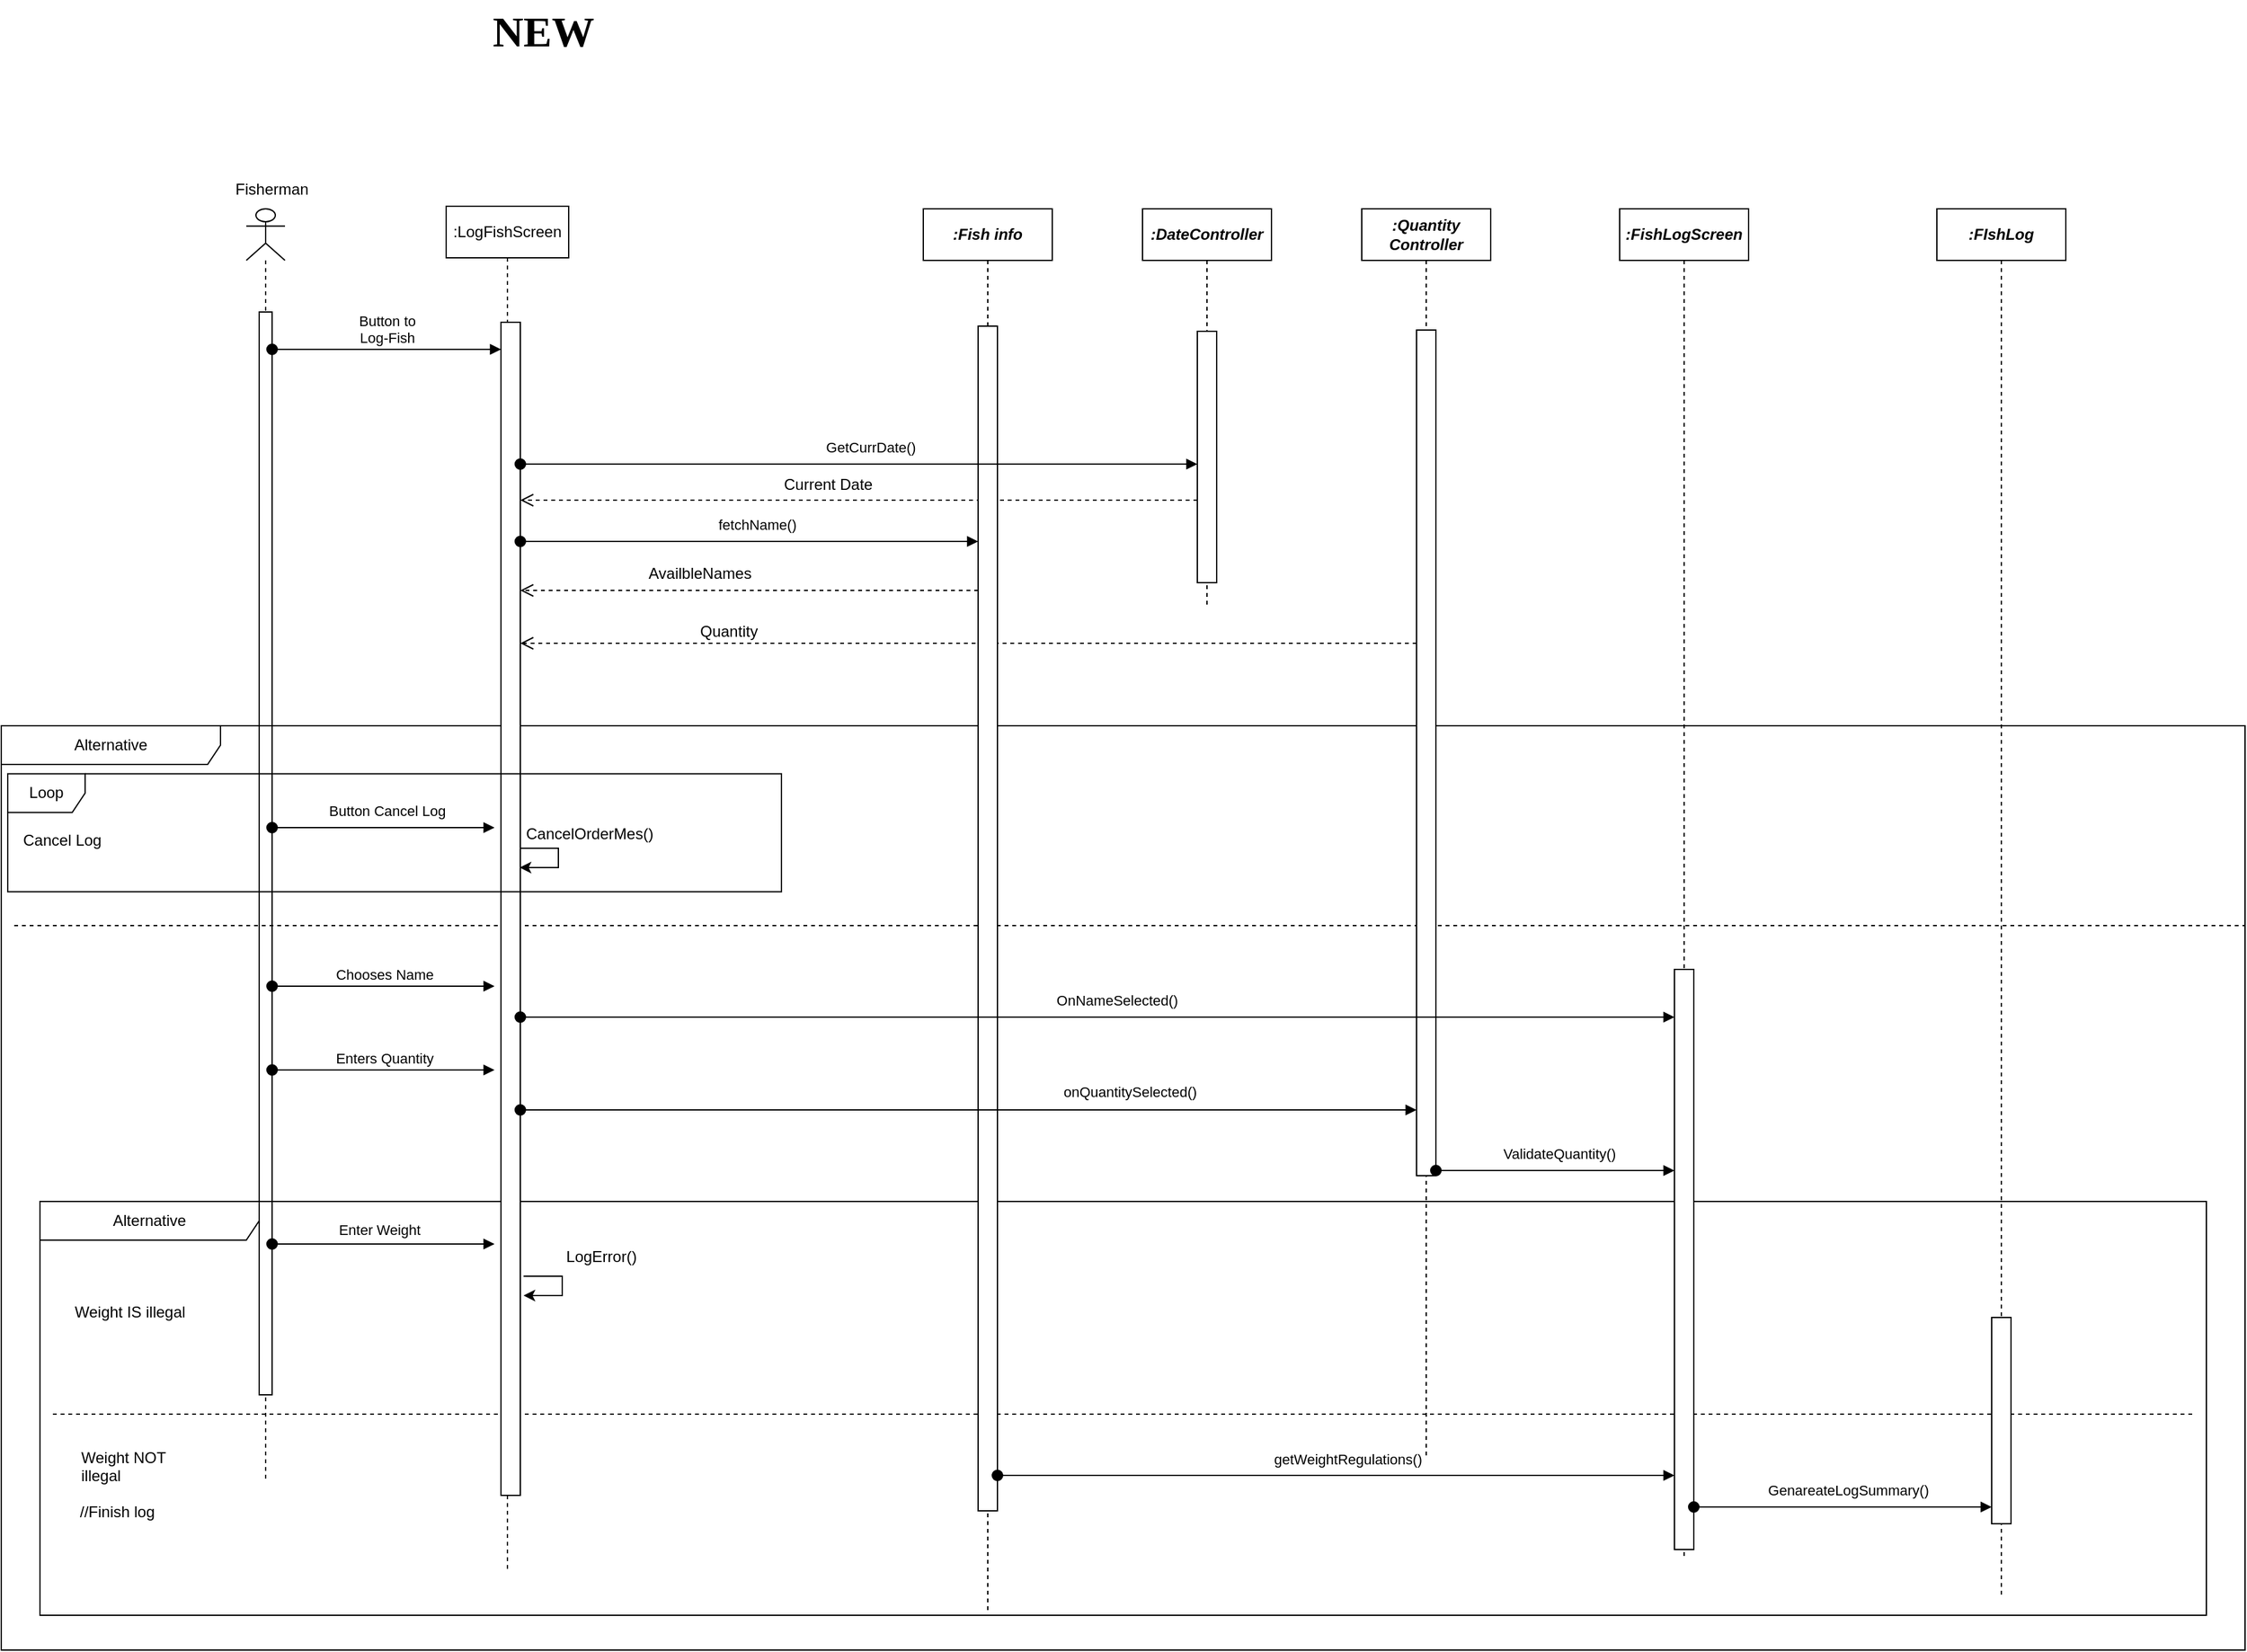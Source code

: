 <mxfile version="27.1.1">
  <diagram name="Page-1" id="4Bkk2IevNBSYOdClPp3w">
    <mxGraphModel dx="1464" dy="-1129" grid="1" gridSize="10" guides="1" tooltips="1" connect="1" arrows="1" fold="1" page="1" pageScale="1" pageWidth="850" pageHeight="1100" math="0" shadow="0">
      <root>
        <mxCell id="0" />
        <mxCell id="1" parent="0" />
        <mxCell id="mIEoRNTDmVfZuIxBWY_F-1" value="" style="shape=umlLifeline;perimeter=lifelinePerimeter;whiteSpace=wrap;html=1;container=1;dropTarget=0;collapsible=0;recursiveResize=0;outlineConnect=0;portConstraint=eastwest;newEdgeStyle={&quot;curved&quot;:0,&quot;rounded&quot;:0};participant=umlActor;" vertex="1" parent="1">
          <mxGeometry x="1860" y="2582" width="30" height="988" as="geometry" />
        </mxCell>
        <mxCell id="mIEoRNTDmVfZuIxBWY_F-2" value="" style="html=1;points=[[0,0,0,0,5],[0,1,0,0,-5],[1,0,0,0,5],[1,1,0,0,-5]];perimeter=orthogonalPerimeter;outlineConnect=0;targetShapes=umlLifeline;portConstraint=eastwest;newEdgeStyle={&quot;curved&quot;:0,&quot;rounded&quot;:0};" vertex="1" parent="mIEoRNTDmVfZuIxBWY_F-1">
          <mxGeometry x="10" y="80" width="10" height="840" as="geometry" />
        </mxCell>
        <mxCell id="mIEoRNTDmVfZuIxBWY_F-3" value="Fisherman" style="text;html=1;align=center;verticalAlign=middle;whiteSpace=wrap;rounded=0;" vertex="1" parent="1">
          <mxGeometry x="1850" y="2552" width="60" height="30" as="geometry" />
        </mxCell>
        <mxCell id="mIEoRNTDmVfZuIxBWY_F-4" value="" style="html=1;verticalAlign=bottom;endArrow=open;dashed=1;endSize=8;curved=0;rounded=0;" edge="1" parent="1" target="mIEoRNTDmVfZuIxBWY_F-27">
          <mxGeometry x="0.495" relative="1" as="geometry">
            <mxPoint x="2597.5" y="2808.0" as="sourcePoint" />
            <mxPoint x="2067.5" y="2808.0" as="targetPoint" />
            <mxPoint as="offset" />
          </mxGeometry>
        </mxCell>
        <mxCell id="mIEoRNTDmVfZuIxBWY_F-5" value="" style="html=1;verticalAlign=bottom;endArrow=open;dashed=1;endSize=8;curved=0;rounded=0;" edge="1" parent="1">
          <mxGeometry x="0.495" relative="1" as="geometry">
            <mxPoint x="2427.5" y="2878" as="sourcePoint" />
            <mxPoint x="2072.5" y="2878" as="targetPoint" />
            <mxPoint as="offset" />
          </mxGeometry>
        </mxCell>
        <mxCell id="mIEoRNTDmVfZuIxBWY_F-6" value="" style="html=1;verticalAlign=bottom;endArrow=open;dashed=1;endSize=8;curved=0;rounded=0;" edge="1" parent="1">
          <mxGeometry x="0.495" relative="1" as="geometry">
            <mxPoint x="2767.5" y="2919" as="sourcePoint" />
            <mxPoint x="2072.5" y="2919" as="targetPoint" />
            <mxPoint as="offset" />
          </mxGeometry>
        </mxCell>
        <mxCell id="mIEoRNTDmVfZuIxBWY_F-7" value="Current Date" style="text;whiteSpace=wrap;html=1;" vertex="1" parent="1">
          <mxGeometry x="2275" y="2782" width="80" height="20" as="geometry" />
        </mxCell>
        <mxCell id="mIEoRNTDmVfZuIxBWY_F-8" value="AvailbleNames" style="text;whiteSpace=wrap;html=1;" vertex="1" parent="1">
          <mxGeometry x="2170" y="2851" width="80" height="30" as="geometry" />
        </mxCell>
        <mxCell id="mIEoRNTDmVfZuIxBWY_F-9" value="Quantity" style="text;whiteSpace=wrap;html=1;" vertex="1" parent="1">
          <mxGeometry x="2210" y="2896" width="85" height="25" as="geometry" />
        </mxCell>
        <mxCell id="mIEoRNTDmVfZuIxBWY_F-10" value="Chooses Name" style="html=1;verticalAlign=bottom;startArrow=oval;startFill=1;endArrow=block;startSize=8;curved=0;rounded=0;" edge="1" parent="1">
          <mxGeometry width="60" relative="1" as="geometry">
            <mxPoint x="1880" y="3185" as="sourcePoint" />
            <mxPoint x="2052.5" y="3185" as="targetPoint" />
          </mxGeometry>
        </mxCell>
        <mxCell id="mIEoRNTDmVfZuIxBWY_F-11" value="Enters Quantity" style="html=1;verticalAlign=bottom;startArrow=oval;startFill=1;endArrow=block;startSize=8;curved=0;rounded=0;" edge="1" parent="1">
          <mxGeometry width="60" relative="1" as="geometry">
            <mxPoint x="1880" y="3250" as="sourcePoint" />
            <mxPoint x="2052.5" y="3250" as="targetPoint" />
          </mxGeometry>
        </mxCell>
        <mxCell id="mIEoRNTDmVfZuIxBWY_F-12" value="Enter Weight" style="html=1;verticalAlign=bottom;startArrow=oval;startFill=1;endArrow=block;startSize=8;curved=0;rounded=0;" edge="1" parent="1">
          <mxGeometry x="-0.045" y="2" width="60" relative="1" as="geometry">
            <mxPoint x="1880" y="3385" as="sourcePoint" />
            <mxPoint x="2052.5" y="3385" as="targetPoint" />
            <mxPoint as="offset" />
          </mxGeometry>
        </mxCell>
        <mxCell id="mIEoRNTDmVfZuIxBWY_F-13" value="Alternative" style="shape=umlFrame;whiteSpace=wrap;html=1;pointerEvents=0;recursiveResize=0;container=1;collapsible=0;width=170;" vertex="1" parent="1">
          <mxGeometry x="1670" y="2983" width="1740" height="717" as="geometry" />
        </mxCell>
        <mxCell id="mIEoRNTDmVfZuIxBWY_F-14" value="Cancel Log" style="text;html=1;" vertex="1" parent="mIEoRNTDmVfZuIxBWY_F-13">
          <mxGeometry width="100" height="20" relative="1" as="geometry">
            <mxPoint x="15" y="75" as="offset" />
          </mxGeometry>
        </mxCell>
        <mxCell id="mIEoRNTDmVfZuIxBWY_F-15" value="CancelOrderMes()" style="text;whiteSpace=wrap;html=1;" vertex="1" parent="mIEoRNTDmVfZuIxBWY_F-13">
          <mxGeometry x="405" y="70" width="90" height="20" as="geometry" />
        </mxCell>
        <mxCell id="mIEoRNTDmVfZuIxBWY_F-16" value="Alternative" style="shape=umlFrame;whiteSpace=wrap;html=1;pointerEvents=0;recursiveResize=0;container=1;collapsible=0;width=170;" vertex="1" parent="mIEoRNTDmVfZuIxBWY_F-13">
          <mxGeometry x="30" y="369" width="1680" height="321" as="geometry" />
        </mxCell>
        <mxCell id="mIEoRNTDmVfZuIxBWY_F-17" value="Weight IS illegal" style="text;html=1;" vertex="1" parent="mIEoRNTDmVfZuIxBWY_F-16">
          <mxGeometry width="100" height="20" relative="1" as="geometry">
            <mxPoint x="25" y="72" as="offset" />
          </mxGeometry>
        </mxCell>
        <mxCell id="mIEoRNTDmVfZuIxBWY_F-18" value="Weight NOT&lt;br&gt;illegal" style="line;strokeWidth=1;dashed=1;labelPosition=center;verticalLabelPosition=bottom;align=left;verticalAlign=top;spacingLeft=20;spacingTop=15;html=1;whiteSpace=wrap;" vertex="1" parent="mIEoRNTDmVfZuIxBWY_F-16">
          <mxGeometry x="10" y="160" width="1660" height="10" as="geometry" />
        </mxCell>
        <mxCell id="mIEoRNTDmVfZuIxBWY_F-19" value="&lt;br&gt;//Finish log" style="text;html=1;align=center;verticalAlign=middle;whiteSpace=wrap;rounded=0;" vertex="1" parent="mIEoRNTDmVfZuIxBWY_F-16">
          <mxGeometry x="25" y="218" width="70" height="30" as="geometry" />
        </mxCell>
        <mxCell id="mIEoRNTDmVfZuIxBWY_F-20" value="LogError()" style="text;html=1;align=center;verticalAlign=middle;resizable=0;points=[];autosize=1;strokeColor=none;fillColor=none;" vertex="1" parent="mIEoRNTDmVfZuIxBWY_F-16">
          <mxGeometry x="395" y="28" width="80" height="30" as="geometry" />
        </mxCell>
        <mxCell id="mIEoRNTDmVfZuIxBWY_F-21" style="edgeStyle=orthogonalEdgeStyle;rounded=0;orthogonalLoop=1;jettySize=auto;html=1;curved=0;" edge="1" parent="mIEoRNTDmVfZuIxBWY_F-13">
          <mxGeometry relative="1" as="geometry">
            <mxPoint x="402" y="95" as="sourcePoint" />
            <mxPoint x="402" y="110" as="targetPoint" />
            <Array as="points">
              <mxPoint x="432" y="95" />
              <mxPoint x="432" y="110" />
            </Array>
          </mxGeometry>
        </mxCell>
        <mxCell id="mIEoRNTDmVfZuIxBWY_F-22" value="" style="line;strokeWidth=1;dashed=1;labelPosition=center;verticalLabelPosition=bottom;align=left;verticalAlign=top;spacingLeft=20;spacingTop=15;html=1;whiteSpace=wrap;" vertex="1" parent="mIEoRNTDmVfZuIxBWY_F-13">
          <mxGeometry x="10" y="150" width="1730" height="10" as="geometry" />
        </mxCell>
        <mxCell id="mIEoRNTDmVfZuIxBWY_F-23" style="edgeStyle=orthogonalEdgeStyle;rounded=0;orthogonalLoop=1;jettySize=auto;html=1;curved=0;" edge="1" parent="mIEoRNTDmVfZuIxBWY_F-13">
          <mxGeometry relative="1" as="geometry">
            <mxPoint x="405" y="427" as="sourcePoint" />
            <mxPoint x="405" y="442" as="targetPoint" />
            <Array as="points">
              <mxPoint x="435" y="427" />
              <mxPoint x="435" y="442" />
            </Array>
          </mxGeometry>
        </mxCell>
        <mxCell id="mIEoRNTDmVfZuIxBWY_F-24" value="&lt;b&gt;&lt;i&gt;:FIshLog&lt;/i&gt;&lt;/b&gt;" style="shape=umlLifeline;perimeter=lifelinePerimeter;whiteSpace=wrap;html=1;container=1;dropTarget=0;collapsible=0;recursiveResize=0;outlineConnect=0;portConstraint=eastwest;newEdgeStyle={&quot;curved&quot;:0,&quot;rounded&quot;:0};" vertex="1" parent="1">
          <mxGeometry x="3171" y="2582" width="100" height="1078" as="geometry" />
        </mxCell>
        <mxCell id="mIEoRNTDmVfZuIxBWY_F-25" value="" style="html=1;points=[[0,0,0,0,5],[0,1,0,0,-5],[1,0,0,0,5],[1,1,0,0,-5]];perimeter=orthogonalPerimeter;outlineConnect=0;targetShapes=umlLifeline;portConstraint=eastwest;newEdgeStyle={&quot;curved&quot;:0,&quot;rounded&quot;:0};" vertex="1" parent="mIEoRNTDmVfZuIxBWY_F-24">
          <mxGeometry x="42.5" y="860" width="15" height="160" as="geometry" />
        </mxCell>
        <mxCell id="mIEoRNTDmVfZuIxBWY_F-26" value=":LogFishScreen" style="shape=umlLifeline;perimeter=lifelinePerimeter;whiteSpace=wrap;html=1;container=1;dropTarget=0;collapsible=0;recursiveResize=0;outlineConnect=0;portConstraint=eastwest;newEdgeStyle={&quot;curved&quot;:0,&quot;rounded&quot;:0};" vertex="1" parent="1">
          <mxGeometry x="2015" y="2580" width="95" height="1060" as="geometry" />
        </mxCell>
        <mxCell id="mIEoRNTDmVfZuIxBWY_F-27" value="" style="html=1;points=[[0,0,0,0,5],[0,1,0,0,-5],[1,0,0,0,5],[1,1,0,0,-5]];perimeter=orthogonalPerimeter;outlineConnect=0;targetShapes=umlLifeline;portConstraint=eastwest;newEdgeStyle={&quot;curved&quot;:0,&quot;rounded&quot;:0};" vertex="1" parent="mIEoRNTDmVfZuIxBWY_F-26">
          <mxGeometry x="42.5" y="90" width="15" height="910" as="geometry" />
        </mxCell>
        <mxCell id="mIEoRNTDmVfZuIxBWY_F-28" value="&lt;b&gt;&lt;font style=&quot;font-size: 33px;&quot; face=&quot;Verdana&quot;&gt;NEW&lt;/font&gt;&lt;/b&gt;" style="text;html=1;align=center;verticalAlign=middle;resizable=0;points=[];autosize=1;strokeColor=none;fillColor=none;" vertex="1" parent="1">
          <mxGeometry x="2035" y="2420" width="110" height="50" as="geometry" />
        </mxCell>
        <mxCell id="mIEoRNTDmVfZuIxBWY_F-29" value="Button Cancel Log" style="html=1;verticalAlign=bottom;startArrow=oval;startFill=1;endArrow=block;startSize=8;curved=0;rounded=0;" edge="1" parent="1">
          <mxGeometry x="0.032" y="4" width="60" relative="1" as="geometry">
            <mxPoint x="1880" y="3062" as="sourcePoint" />
            <mxPoint x="2052.5" y="3062" as="targetPoint" />
            <mxPoint as="offset" />
          </mxGeometry>
        </mxCell>
        <mxCell id="mIEoRNTDmVfZuIxBWY_F-30" value="&lt;b&gt;&lt;i&gt;:Quantity&lt;br&gt;Controller&lt;/i&gt;&lt;/b&gt;" style="shape=umlLifeline;perimeter=lifelinePerimeter;whiteSpace=wrap;html=1;container=1;dropTarget=0;collapsible=0;recursiveResize=0;outlineConnect=0;portConstraint=eastwest;newEdgeStyle={&quot;curved&quot;:0,&quot;rounded&quot;:0};" vertex="1" parent="1">
          <mxGeometry x="2725" y="2582" width="100" height="968" as="geometry" />
        </mxCell>
        <mxCell id="mIEoRNTDmVfZuIxBWY_F-31" value="" style="html=1;points=[[0,0,0,0,5],[0,1,0,0,-5],[1,0,0,0,5],[1,1,0,0,-5]];perimeter=orthogonalPerimeter;outlineConnect=0;targetShapes=umlLifeline;portConstraint=eastwest;newEdgeStyle={&quot;curved&quot;:0,&quot;rounded&quot;:0};" vertex="1" parent="mIEoRNTDmVfZuIxBWY_F-30">
          <mxGeometry x="42.5" y="94" width="15" height="656" as="geometry" />
        </mxCell>
        <mxCell id="mIEoRNTDmVfZuIxBWY_F-32" value="&lt;b&gt;&lt;i&gt;:DateController&lt;/i&gt;&lt;/b&gt;" style="shape=umlLifeline;perimeter=lifelinePerimeter;whiteSpace=wrap;html=1;container=1;dropTarget=0;collapsible=0;recursiveResize=0;outlineConnect=0;portConstraint=eastwest;newEdgeStyle={&quot;curved&quot;:0,&quot;rounded&quot;:0};" vertex="1" parent="1">
          <mxGeometry x="2555" y="2582" width="100" height="308" as="geometry" />
        </mxCell>
        <mxCell id="mIEoRNTDmVfZuIxBWY_F-33" value="" style="html=1;points=[[0,0,0,0,5],[0,1,0,0,-5],[1,0,0,0,5],[1,1,0,0,-5]];perimeter=orthogonalPerimeter;outlineConnect=0;targetShapes=umlLifeline;portConstraint=eastwest;newEdgeStyle={&quot;curved&quot;:0,&quot;rounded&quot;:0};" vertex="1" parent="mIEoRNTDmVfZuIxBWY_F-32">
          <mxGeometry x="42.5" y="95" width="15" height="195" as="geometry" />
        </mxCell>
        <mxCell id="mIEoRNTDmVfZuIxBWY_F-34" value="&lt;b&gt;&lt;i&gt;:Fish info&lt;/i&gt;&lt;/b&gt;" style="shape=umlLifeline;perimeter=lifelinePerimeter;whiteSpace=wrap;html=1;container=1;dropTarget=0;collapsible=0;recursiveResize=0;outlineConnect=0;portConstraint=eastwest;newEdgeStyle={&quot;curved&quot;:0,&quot;rounded&quot;:0};" vertex="1" parent="1">
          <mxGeometry x="2385" y="2582" width="100" height="1088" as="geometry" />
        </mxCell>
        <mxCell id="mIEoRNTDmVfZuIxBWY_F-35" value="" style="html=1;points=[[0,0,0,0,5],[0,1,0,0,-5],[1,0,0,0,5],[1,1,0,0,-5]];perimeter=orthogonalPerimeter;outlineConnect=0;targetShapes=umlLifeline;portConstraint=eastwest;newEdgeStyle={&quot;curved&quot;:0,&quot;rounded&quot;:0};" vertex="1" parent="mIEoRNTDmVfZuIxBWY_F-34">
          <mxGeometry x="42.5" y="91" width="15" height="919" as="geometry" />
        </mxCell>
        <mxCell id="mIEoRNTDmVfZuIxBWY_F-36" value="Loop" style="shape=umlFrame;whiteSpace=wrap;html=1;pointerEvents=0;" vertex="1" parent="1">
          <mxGeometry x="1675" y="3020.25" width="600" height="91.5" as="geometry" />
        </mxCell>
        <mxCell id="mIEoRNTDmVfZuIxBWY_F-37" value="GetCurrDate()" style="html=1;verticalAlign=bottom;startArrow=oval;startFill=1;endArrow=block;startSize=8;curved=0;rounded=0;" edge="1" parent="1" source="mIEoRNTDmVfZuIxBWY_F-27">
          <mxGeometry x="0.032" y="4" width="60" relative="1" as="geometry">
            <mxPoint x="2085" y="2780" as="sourcePoint" />
            <mxPoint x="2597.5" y="2780.0" as="targetPoint" />
            <mxPoint as="offset" />
          </mxGeometry>
        </mxCell>
        <mxCell id="mIEoRNTDmVfZuIxBWY_F-38" value="fetchName()" style="html=1;verticalAlign=bottom;startArrow=oval;startFill=1;endArrow=block;startSize=8;curved=0;rounded=0;" edge="1" parent="1">
          <mxGeometry x="0.032" y="4" width="60" relative="1" as="geometry">
            <mxPoint x="2072.5" y="2840" as="sourcePoint" />
            <mxPoint x="2427.5" y="2840" as="targetPoint" />
            <mxPoint as="offset" />
          </mxGeometry>
        </mxCell>
        <mxCell id="mIEoRNTDmVfZuIxBWY_F-39" value="Button to&lt;br&gt;Log-Fish" style="html=1;verticalAlign=bottom;startArrow=oval;startFill=1;endArrow=block;startSize=8;curved=0;rounded=0;" edge="1" parent="1">
          <mxGeometry width="60" relative="1" as="geometry">
            <mxPoint x="1880" y="2691" as="sourcePoint" />
            <mxPoint x="2057.5" y="2691" as="targetPoint" />
          </mxGeometry>
        </mxCell>
        <mxCell id="mIEoRNTDmVfZuIxBWY_F-40" value="&lt;b&gt;&lt;i&gt;:FishLogScreen&lt;/i&gt;&lt;/b&gt;" style="shape=umlLifeline;perimeter=lifelinePerimeter;whiteSpace=wrap;html=1;container=1;dropTarget=0;collapsible=0;recursiveResize=0;outlineConnect=0;portConstraint=eastwest;newEdgeStyle={&quot;curved&quot;:0,&quot;rounded&quot;:0};" vertex="1" parent="1">
          <mxGeometry x="2925" y="2582" width="100" height="1048" as="geometry" />
        </mxCell>
        <mxCell id="mIEoRNTDmVfZuIxBWY_F-41" value="" style="html=1;points=[[0,0,0,0,5],[0,1,0,0,-5],[1,0,0,0,5],[1,1,0,0,-5]];perimeter=orthogonalPerimeter;outlineConnect=0;targetShapes=umlLifeline;portConstraint=eastwest;newEdgeStyle={&quot;curved&quot;:0,&quot;rounded&quot;:0};" vertex="1" parent="mIEoRNTDmVfZuIxBWY_F-40">
          <mxGeometry x="42.5" y="590" width="15" height="450" as="geometry" />
        </mxCell>
        <mxCell id="mIEoRNTDmVfZuIxBWY_F-42" value="OnNameSelected()" style="html=1;verticalAlign=bottom;startArrow=oval;startFill=1;endArrow=block;startSize=8;curved=0;rounded=0;" edge="1" parent="1">
          <mxGeometry x="0.032" y="4" width="60" relative="1" as="geometry">
            <mxPoint x="2072.5" y="3209.0" as="sourcePoint" />
            <mxPoint x="2967.5" y="3209.0" as="targetPoint" />
            <mxPoint as="offset" />
          </mxGeometry>
        </mxCell>
        <mxCell id="mIEoRNTDmVfZuIxBWY_F-43" value="onQuantitySelected()" style="html=1;verticalAlign=bottom;startArrow=oval;startFill=1;endArrow=block;startSize=8;curved=0;rounded=0;" edge="1" parent="1">
          <mxGeometry x="0.36" y="5" width="60" relative="1" as="geometry">
            <mxPoint x="2072.5" y="3281.0" as="sourcePoint" />
            <mxPoint x="2767.5" y="3281.0" as="targetPoint" />
            <mxPoint as="offset" />
          </mxGeometry>
        </mxCell>
        <mxCell id="mIEoRNTDmVfZuIxBWY_F-44" value="ValidateQuantity()" style="html=1;verticalAlign=bottom;startArrow=oval;startFill=1;endArrow=block;startSize=8;curved=0;rounded=0;" edge="1" parent="1">
          <mxGeometry x="0.032" y="4" width="60" relative="1" as="geometry">
            <mxPoint x="2782.5" y="3328" as="sourcePoint" />
            <mxPoint x="2967.5" y="3328" as="targetPoint" />
            <mxPoint as="offset" />
          </mxGeometry>
        </mxCell>
        <mxCell id="mIEoRNTDmVfZuIxBWY_F-45" value="getWeightRegulations()" style="html=1;verticalAlign=bottom;startArrow=oval;startFill=1;endArrow=block;startSize=8;curved=0;rounded=0;" edge="1" parent="1">
          <mxGeometry x="0.032" y="4" width="60" relative="1" as="geometry">
            <mxPoint x="2442.5" y="3564.5" as="sourcePoint" />
            <mxPoint x="2967.5" y="3564.5" as="targetPoint" />
            <mxPoint as="offset" />
          </mxGeometry>
        </mxCell>
        <mxCell id="mIEoRNTDmVfZuIxBWY_F-46" value="GenareateLogSummary()" style="html=1;verticalAlign=bottom;startArrow=oval;startFill=1;endArrow=block;startSize=8;curved=0;rounded=0;" edge="1" parent="1" target="mIEoRNTDmVfZuIxBWY_F-25">
          <mxGeometry x="0.032" y="4" width="60" relative="1" as="geometry">
            <mxPoint x="2982.5" y="3589" as="sourcePoint" />
            <mxPoint x="3225" y="3589" as="targetPoint" />
            <mxPoint as="offset" />
          </mxGeometry>
        </mxCell>
      </root>
    </mxGraphModel>
  </diagram>
</mxfile>
